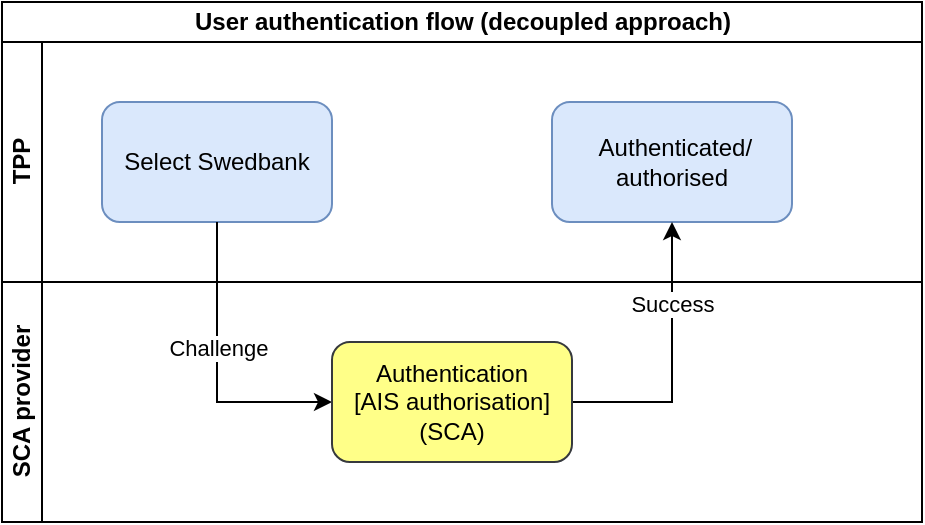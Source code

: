 <mxfile version="13.3.0" type="device"><diagram id="S7Zi63oZW5gNd-7gSOTF" name="Page-1"><mxGraphModel dx="2000" dy="1191" grid="1" gridSize="10" guides="1" tooltips="1" connect="1" arrows="1" fold="1" page="1" pageScale="1" pageWidth="850" pageHeight="1100" math="0" shadow="0"><root><mxCell id="0"/><mxCell id="1" parent="0"/><mxCell id="thygRzXlEmJmsfXh47-7-1" value="User authentication flow (decoupled approach)" style="swimlane;html=1;childLayout=stackLayout;resizeParent=1;resizeParentMax=0;horizontal=1;startSize=20;horizontalStack=0;gradientColor=none;fillColor=#ffffff;glass=0;rounded=0;shadow=0;comic=0;" vertex="1" parent="1"><mxGeometry x="110" y="130" width="460" height="260" as="geometry"/></mxCell><mxCell id="thygRzXlEmJmsfXh47-7-2" value="TPP" style="swimlane;html=1;startSize=20;horizontal=0;" vertex="1" parent="thygRzXlEmJmsfXh47-7-1"><mxGeometry y="20" width="460" height="120" as="geometry"/></mxCell><mxCell id="thygRzXlEmJmsfXh47-7-5" value="&lt;div&gt;&amp;nbsp;Authenticated/&lt;/div&gt;&lt;div&gt;authorised&lt;/div&gt;" style="rounded=1;whiteSpace=wrap;html=1;fillColor=#dae8fc;strokeColor=#6c8ebf;" vertex="1" parent="thygRzXlEmJmsfXh47-7-2"><mxGeometry x="275" y="30" width="120" height="60" as="geometry"/></mxCell><mxCell id="thygRzXlEmJmsfXh47-7-6" value="Select Swedbank" style="rounded=1;whiteSpace=wrap;html=1;fillColor=#dae8fc;strokeColor=#6c8ebf;" vertex="1" parent="thygRzXlEmJmsfXh47-7-2"><mxGeometry x="50" y="30" width="115" height="60" as="geometry"/></mxCell><mxCell id="thygRzXlEmJmsfXh47-7-7" value="Success" style="edgeStyle=orthogonalEdgeStyle;rounded=0;orthogonalLoop=1;jettySize=auto;html=1;exitX=1;exitY=0.5;exitDx=0;exitDy=0;entryX=0.5;entryY=1;entryDx=0;entryDy=0;" edge="1" parent="thygRzXlEmJmsfXh47-7-1" source="thygRzXlEmJmsfXh47-7-10" target="thygRzXlEmJmsfXh47-7-5"><mxGeometry x="0.412" relative="1" as="geometry"><mxPoint as="offset"/></mxGeometry></mxCell><mxCell id="thygRzXlEmJmsfXh47-7-8" value="Challenge" style="edgeStyle=orthogonalEdgeStyle;rounded=0;orthogonalLoop=1;jettySize=auto;html=1;entryX=0;entryY=0.5;entryDx=0;entryDy=0;" edge="1" parent="thygRzXlEmJmsfXh47-7-1" source="thygRzXlEmJmsfXh47-7-6" target="thygRzXlEmJmsfXh47-7-10"><mxGeometry x="-0.145" relative="1" as="geometry"><mxPoint as="offset"/></mxGeometry></mxCell><mxCell id="thygRzXlEmJmsfXh47-7-9" value="SCA provider" style="swimlane;html=1;startSize=20;horizontal=0;" vertex="1" parent="thygRzXlEmJmsfXh47-7-1"><mxGeometry y="140" width="460" height="120" as="geometry"/></mxCell><mxCell id="thygRzXlEmJmsfXh47-7-10" value="&lt;div&gt;Authentication&lt;/div&gt;&lt;div&gt;[AIS authorisation]&lt;br&gt;&lt;/div&gt;&lt;div&gt;(SCA)&lt;/div&gt;" style="rounded=1;whiteSpace=wrap;html=1;fillColor=#ffff88;strokeColor=#36393d;" vertex="1" parent="thygRzXlEmJmsfXh47-7-9"><mxGeometry x="165" y="30" width="120" height="60" as="geometry"/></mxCell></root></mxGraphModel></diagram></mxfile>